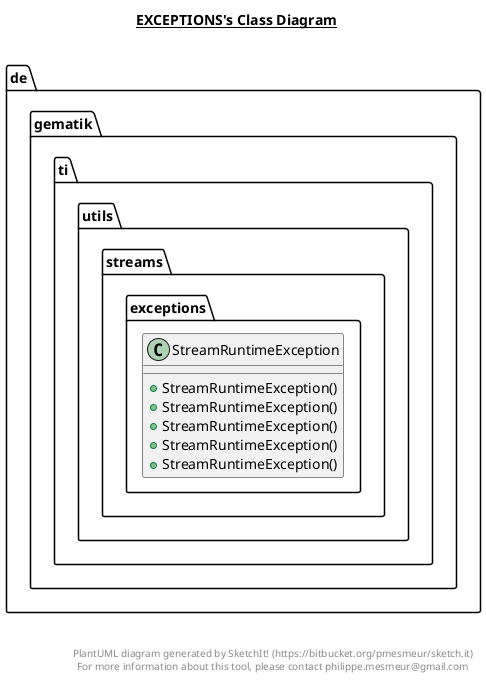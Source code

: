 @startuml

title __EXCEPTIONS's Class Diagram__\n

  namespace de.gematik.ti.utils.streams {
    namespace exceptions {
      class de.gematik.ti.utils.streams.exceptions.StreamRuntimeException {
          + StreamRuntimeException()
          + StreamRuntimeException()
          + StreamRuntimeException()
          + StreamRuntimeException()
          + StreamRuntimeException()
      }
    }
  }
  



right footer


PlantUML diagram generated by SketchIt! (https://bitbucket.org/pmesmeur/sketch.it)
For more information about this tool, please contact philippe.mesmeur@gmail.com
endfooter

@enduml
